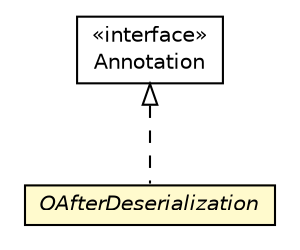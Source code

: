 #!/usr/local/bin/dot
#
# Class diagram 
# Generated by UMLGraph version R5_6-24-gf6e263 (http://www.umlgraph.org/)
#

digraph G {
	edge [fontname="Helvetica",fontsize=10,labelfontname="Helvetica",labelfontsize=10];
	node [fontname="Helvetica",fontsize=10,shape=plaintext];
	nodesep=0.25;
	ranksep=0.5;
	// com.orientechnologies.orient.core.annotation.OAfterDeserialization
	c585755 [label=<<table title="com.orientechnologies.orient.core.annotation.OAfterDeserialization" border="0" cellborder="1" cellspacing="0" cellpadding="2" port="p" bgcolor="lemonChiffon" href="./OAfterDeserialization.html">
		<tr><td><table border="0" cellspacing="0" cellpadding="1">
<tr><td align="center" balign="center"><font face="Helvetica-Oblique"> OAfterDeserialization </font></td></tr>
		</table></td></tr>
		</table>>, URL="./OAfterDeserialization.html", fontname="Helvetica", fontcolor="black", fontsize=10.0];
	//com.orientechnologies.orient.core.annotation.OAfterDeserialization implements java.lang.annotation.Annotation
	c587358:p -> c585755:p [dir=back,arrowtail=empty,style=dashed];
	// java.lang.annotation.Annotation
	c587358 [label=<<table title="java.lang.annotation.Annotation" border="0" cellborder="1" cellspacing="0" cellpadding="2" port="p" href="http://java.sun.com/j2se/1.4.2/docs/api/java/lang/annotation/Annotation.html">
		<tr><td><table border="0" cellspacing="0" cellpadding="1">
<tr><td align="center" balign="center"> &#171;interface&#187; </td></tr>
<tr><td align="center" balign="center"> Annotation </td></tr>
		</table></td></tr>
		</table>>, URL="http://java.sun.com/j2se/1.4.2/docs/api/java/lang/annotation/Annotation.html", fontname="Helvetica", fontcolor="black", fontsize=10.0];
}

